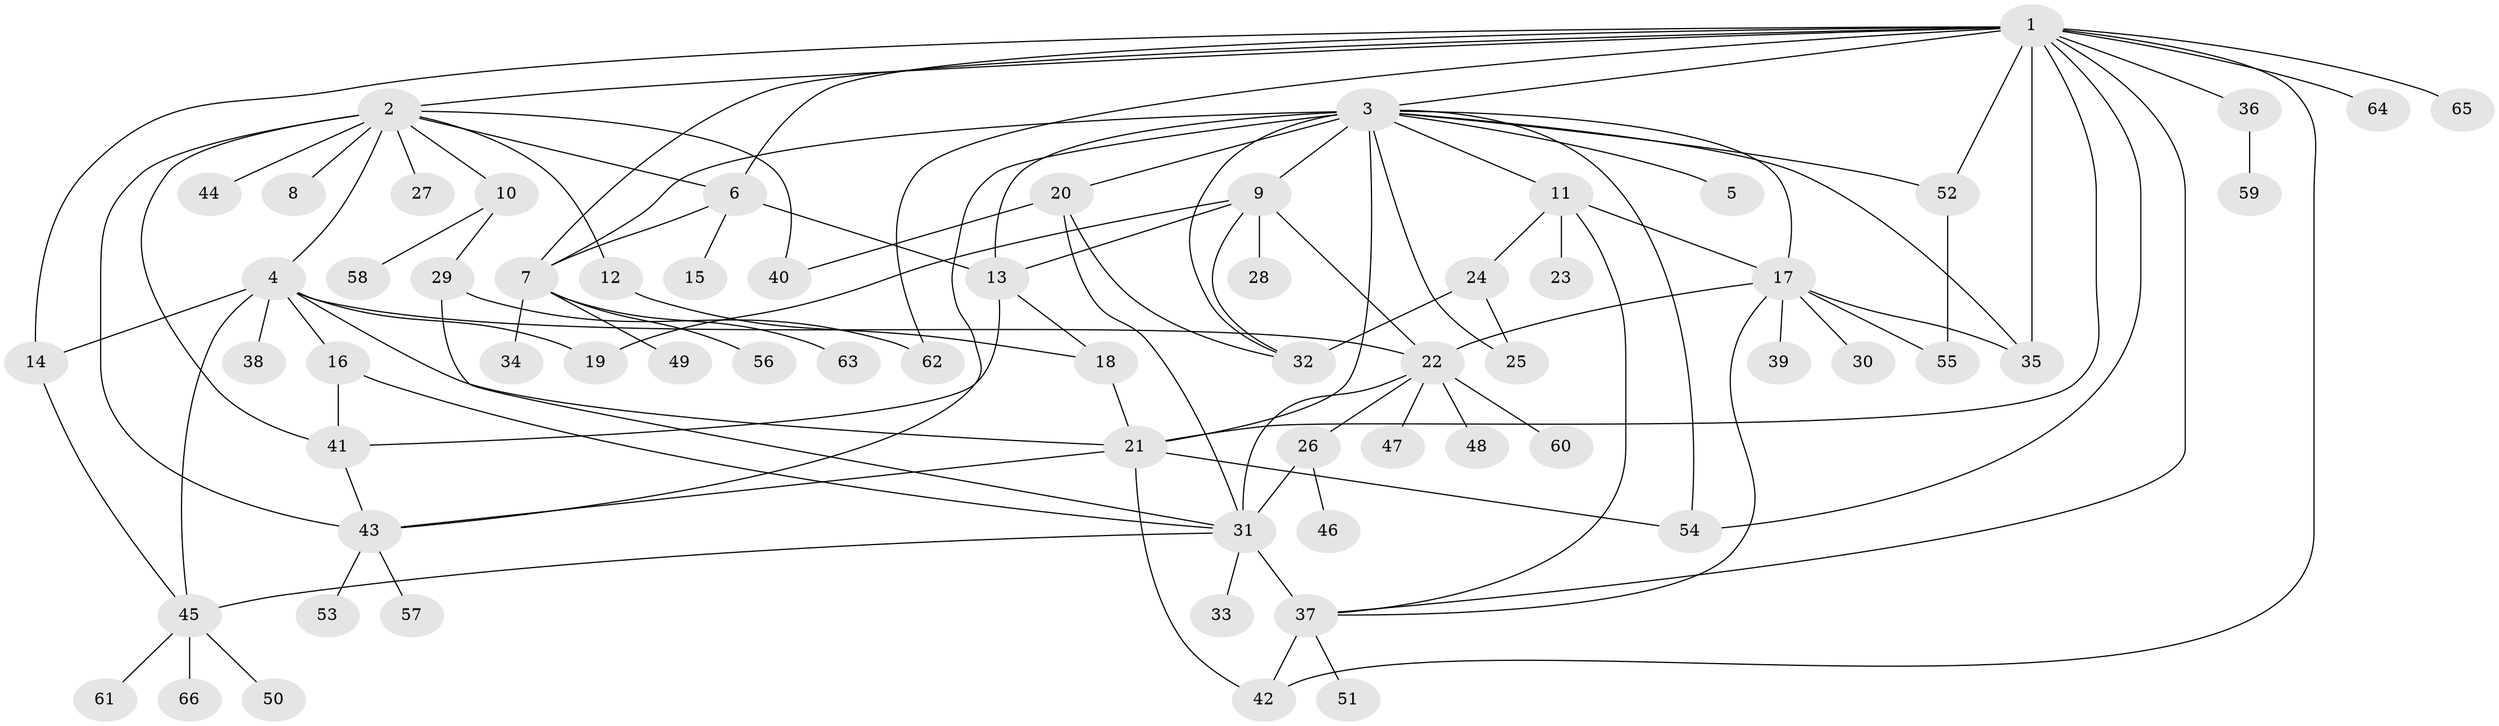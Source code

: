 // original degree distribution, {17: 0.007633587786259542, 14: 0.015267175572519083, 28: 0.007633587786259542, 10: 0.015267175572519083, 2: 0.19083969465648856, 3: 0.07633587786259542, 8: 0.015267175572519083, 1: 0.5419847328244275, 9: 0.022900763358778626, 5: 0.007633587786259542, 6: 0.022900763358778626, 4: 0.061068702290076333, 7: 0.015267175572519083}
// Generated by graph-tools (version 1.1) at 2025/35/03/09/25 02:35:28]
// undirected, 66 vertices, 107 edges
graph export_dot {
graph [start="1"]
  node [color=gray90,style=filled];
  1;
  2;
  3;
  4;
  5;
  6;
  7;
  8;
  9;
  10;
  11;
  12;
  13;
  14;
  15;
  16;
  17;
  18;
  19;
  20;
  21;
  22;
  23;
  24;
  25;
  26;
  27;
  28;
  29;
  30;
  31;
  32;
  33;
  34;
  35;
  36;
  37;
  38;
  39;
  40;
  41;
  42;
  43;
  44;
  45;
  46;
  47;
  48;
  49;
  50;
  51;
  52;
  53;
  54;
  55;
  56;
  57;
  58;
  59;
  60;
  61;
  62;
  63;
  64;
  65;
  66;
  1 -- 2 [weight=1.0];
  1 -- 3 [weight=1.0];
  1 -- 6 [weight=1.0];
  1 -- 7 [weight=1.0];
  1 -- 14 [weight=1.0];
  1 -- 21 [weight=1.0];
  1 -- 35 [weight=1.0];
  1 -- 36 [weight=1.0];
  1 -- 37 [weight=1.0];
  1 -- 42 [weight=1.0];
  1 -- 52 [weight=1.0];
  1 -- 54 [weight=1.0];
  1 -- 62 [weight=1.0];
  1 -- 64 [weight=1.0];
  1 -- 65 [weight=1.0];
  2 -- 4 [weight=1.0];
  2 -- 6 [weight=1.0];
  2 -- 8 [weight=2.0];
  2 -- 10 [weight=1.0];
  2 -- 12 [weight=1.0];
  2 -- 27 [weight=1.0];
  2 -- 40 [weight=1.0];
  2 -- 41 [weight=1.0];
  2 -- 43 [weight=1.0];
  2 -- 44 [weight=1.0];
  3 -- 5 [weight=1.0];
  3 -- 7 [weight=1.0];
  3 -- 9 [weight=1.0];
  3 -- 11 [weight=1.0];
  3 -- 13 [weight=1.0];
  3 -- 17 [weight=1.0];
  3 -- 20 [weight=1.0];
  3 -- 21 [weight=11.0];
  3 -- 25 [weight=1.0];
  3 -- 32 [weight=1.0];
  3 -- 35 [weight=1.0];
  3 -- 43 [weight=1.0];
  3 -- 52 [weight=1.0];
  3 -- 54 [weight=1.0];
  4 -- 14 [weight=1.0];
  4 -- 16 [weight=1.0];
  4 -- 19 [weight=1.0];
  4 -- 21 [weight=2.0];
  4 -- 22 [weight=1.0];
  4 -- 38 [weight=1.0];
  4 -- 45 [weight=1.0];
  6 -- 7 [weight=1.0];
  6 -- 13 [weight=5.0];
  6 -- 15 [weight=1.0];
  7 -- 34 [weight=1.0];
  7 -- 49 [weight=1.0];
  7 -- 56 [weight=1.0];
  7 -- 63 [weight=1.0];
  9 -- 13 [weight=1.0];
  9 -- 19 [weight=1.0];
  9 -- 22 [weight=1.0];
  9 -- 28 [weight=3.0];
  9 -- 32 [weight=1.0];
  10 -- 29 [weight=1.0];
  10 -- 58 [weight=1.0];
  11 -- 17 [weight=1.0];
  11 -- 23 [weight=1.0];
  11 -- 24 [weight=1.0];
  11 -- 37 [weight=1.0];
  12 -- 18 [weight=1.0];
  13 -- 18 [weight=1.0];
  13 -- 41 [weight=1.0];
  14 -- 45 [weight=1.0];
  16 -- 31 [weight=1.0];
  16 -- 41 [weight=2.0];
  17 -- 22 [weight=1.0];
  17 -- 30 [weight=1.0];
  17 -- 35 [weight=1.0];
  17 -- 37 [weight=1.0];
  17 -- 39 [weight=1.0];
  17 -- 55 [weight=1.0];
  18 -- 21 [weight=1.0];
  20 -- 31 [weight=1.0];
  20 -- 32 [weight=1.0];
  20 -- 40 [weight=2.0];
  21 -- 42 [weight=1.0];
  21 -- 43 [weight=1.0];
  21 -- 54 [weight=1.0];
  22 -- 26 [weight=1.0];
  22 -- 31 [weight=2.0];
  22 -- 47 [weight=1.0];
  22 -- 48 [weight=1.0];
  22 -- 60 [weight=1.0];
  24 -- 25 [weight=1.0];
  24 -- 32 [weight=4.0];
  26 -- 31 [weight=1.0];
  26 -- 46 [weight=1.0];
  29 -- 31 [weight=1.0];
  29 -- 62 [weight=1.0];
  31 -- 33 [weight=1.0];
  31 -- 37 [weight=4.0];
  31 -- 45 [weight=1.0];
  36 -- 59 [weight=1.0];
  37 -- 42 [weight=1.0];
  37 -- 51 [weight=1.0];
  41 -- 43 [weight=1.0];
  43 -- 53 [weight=1.0];
  43 -- 57 [weight=1.0];
  45 -- 50 [weight=1.0];
  45 -- 61 [weight=1.0];
  45 -- 66 [weight=1.0];
  52 -- 55 [weight=1.0];
}
